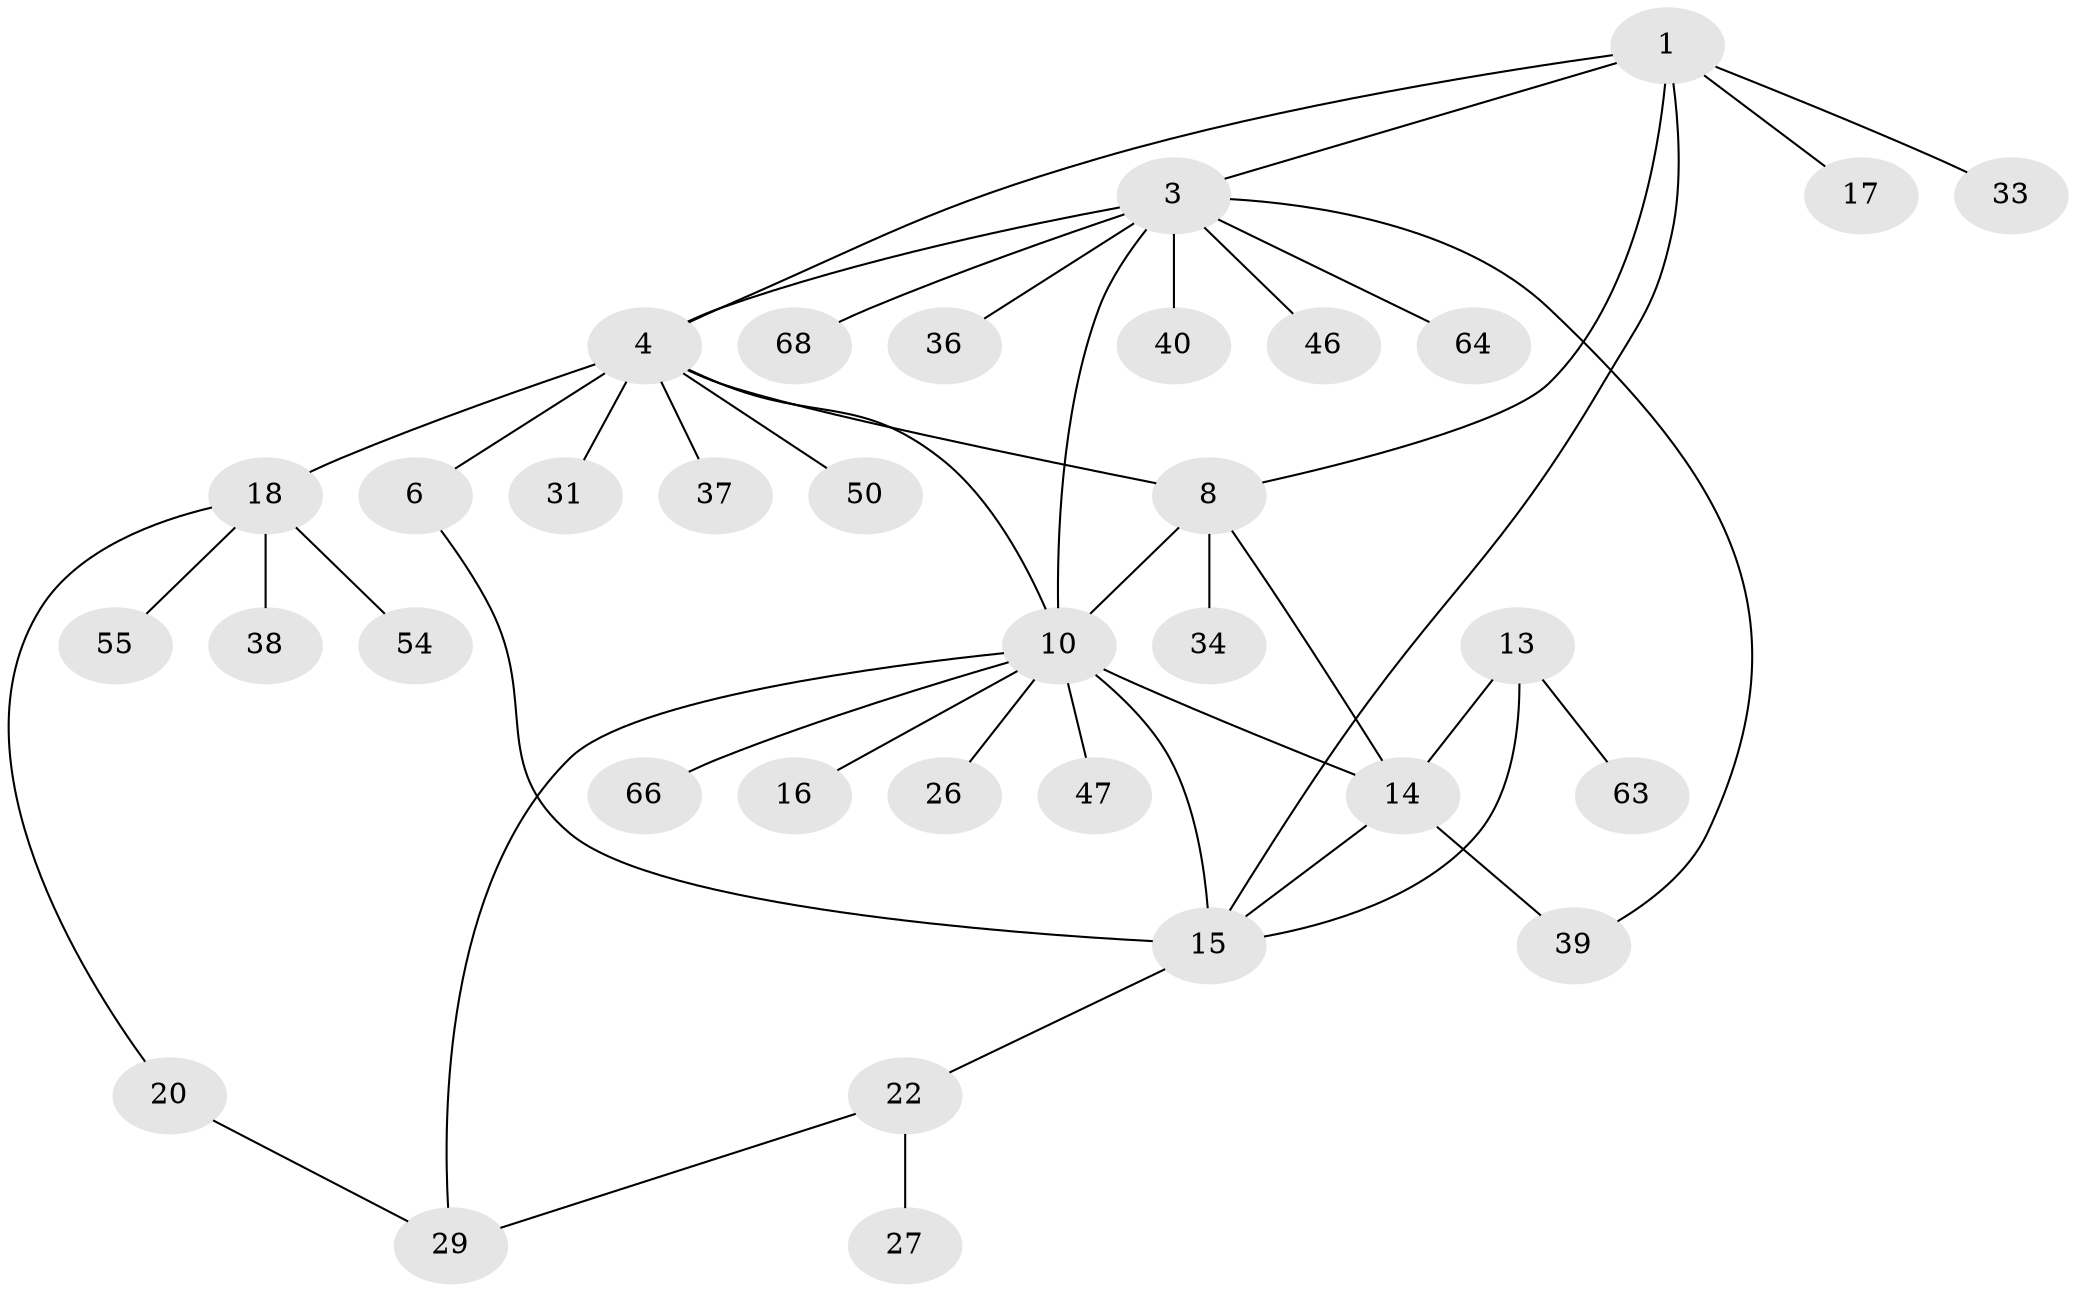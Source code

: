 // original degree distribution, {5: 0.058823529411764705, 6: 0.058823529411764705, 11: 0.029411764705882353, 3: 0.11764705882352941, 7: 0.029411764705882353, 4: 0.014705882352941176, 8: 0.014705882352941176, 1: 0.5588235294117647, 2: 0.11764705882352941}
// Generated by graph-tools (version 1.1) at 2025/15/03/09/25 04:15:55]
// undirected, 34 vertices, 45 edges
graph export_dot {
graph [start="1"]
  node [color=gray90,style=filled];
  1 [super="+43+7+2+48"];
  3;
  4 [super="+5"];
  6;
  8;
  10 [super="+11+21+32+53+58+65+12"];
  13;
  14 [super="+24+28"];
  15 [super="+42"];
  16;
  17;
  18 [super="+19"];
  20 [super="+59"];
  22 [super="+67+25"];
  26;
  27;
  29;
  31 [super="+60"];
  33;
  34;
  36;
  37;
  38;
  39 [super="+45"];
  40;
  46;
  47;
  50;
  54;
  55;
  63;
  64;
  66;
  68;
  1 -- 3 [weight=2];
  1 -- 8;
  1 -- 17;
  1 -- 33;
  1 -- 15;
  1 -- 4;
  3 -- 36;
  3 -- 39;
  3 -- 40;
  3 -- 46;
  3 -- 64;
  3 -- 68;
  3 -- 10 [weight=2];
  3 -- 4;
  4 -- 6 [weight=2];
  4 -- 31;
  4 -- 37;
  4 -- 8;
  4 -- 10;
  4 -- 18;
  4 -- 50;
  6 -- 15;
  8 -- 14;
  8 -- 34;
  8 -- 10;
  10 -- 14 [weight=2];
  10 -- 16;
  10 -- 66;
  10 -- 29;
  10 -- 47;
  10 -- 26;
  10 -- 15 [weight=2];
  13 -- 14;
  13 -- 15;
  13 -- 63;
  14 -- 15;
  14 -- 39;
  15 -- 22;
  18 -- 20;
  18 -- 38;
  18 -- 54;
  18 -- 55;
  20 -- 29;
  22 -- 27;
  22 -- 29;
}
